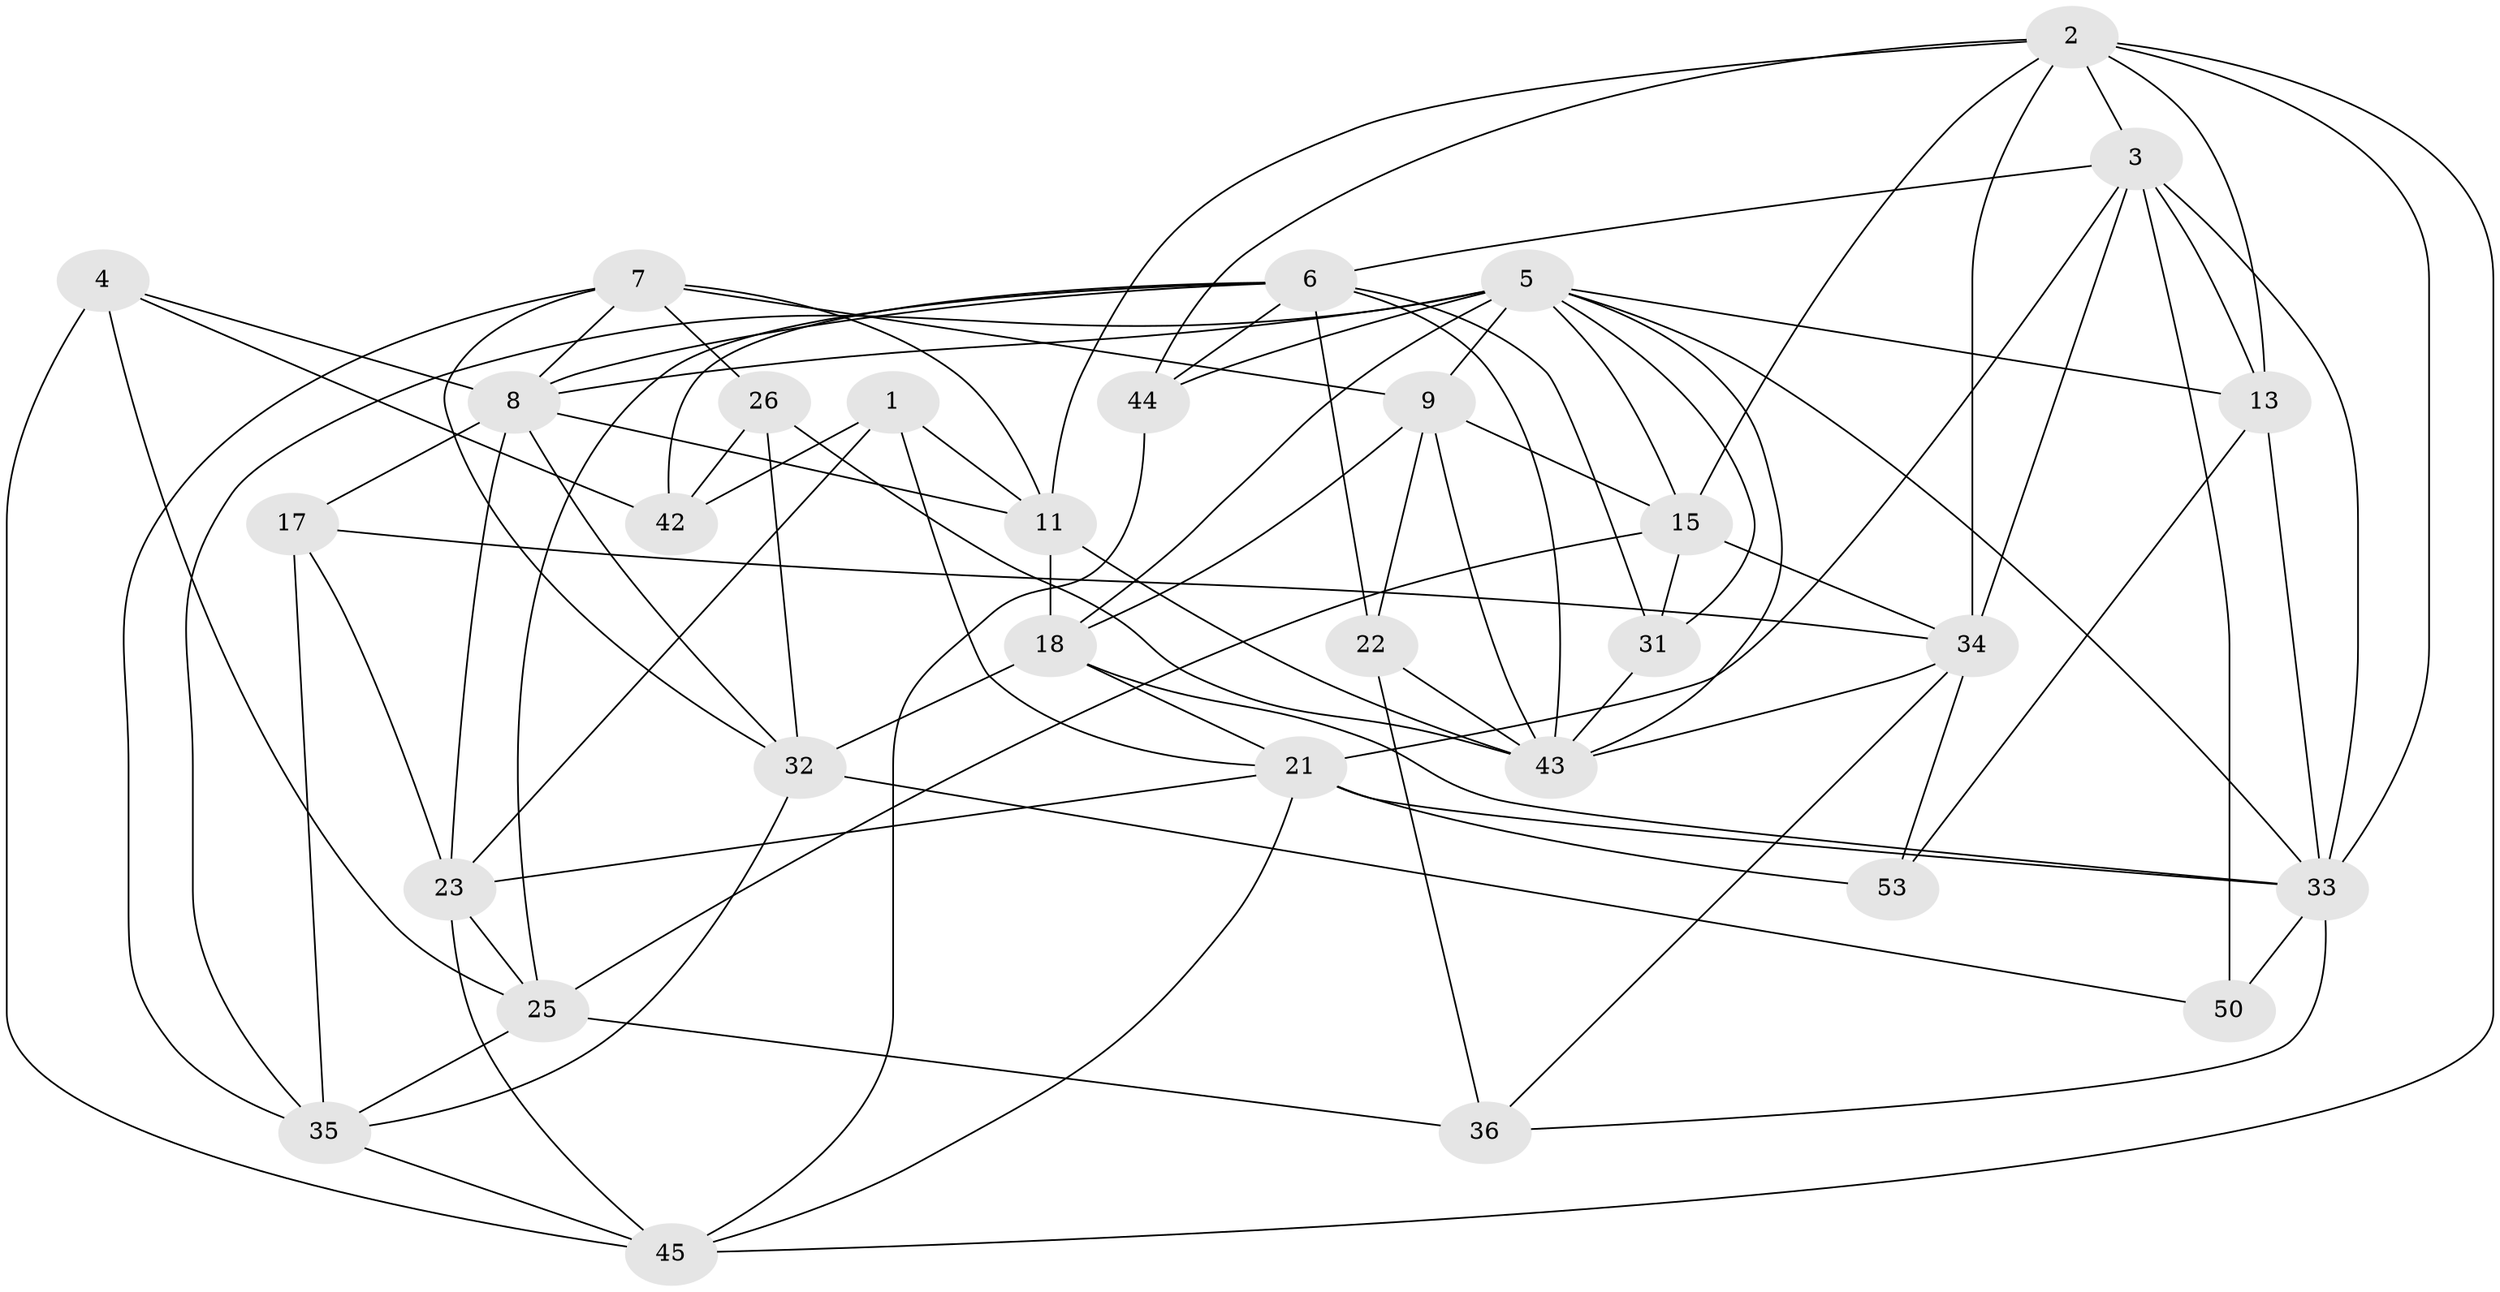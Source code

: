 // original degree distribution, {4: 1.0}
// Generated by graph-tools (version 1.1) at 2025/16/03/09/25 04:16:38]
// undirected, 31 vertices, 89 edges
graph export_dot {
graph [start="1"]
  node [color=gray90,style=filled];
  1;
  2 [super="+19"];
  3 [super="+46+28"];
  4;
  5 [super="+14+10+52"];
  6 [super="+12"];
  7 [super="+48"];
  8 [super="+29+24"];
  9 [super="+59"];
  11 [super="+38"];
  13 [super="+56"];
  15 [super="+39"];
  17;
  18 [super="+27"];
  21 [super="+30"];
  22;
  23 [super="+61"];
  25 [super="+49"];
  26;
  31;
  32 [super="+51"];
  33 [super="+37"];
  34 [super="+58"];
  35 [super="+40"];
  36;
  42;
  43 [super="+57+54"];
  44;
  45 [super="+55"];
  50;
  53;
  1 -- 42;
  1 -- 11;
  1 -- 23;
  1 -- 21;
  2 -- 34 [weight=2];
  2 -- 3;
  2 -- 44;
  2 -- 13 [weight=2];
  2 -- 15;
  2 -- 33;
  2 -- 45;
  2 -- 11;
  3 -- 50 [weight=2];
  3 -- 34;
  3 -- 6;
  3 -- 33;
  3 -- 21;
  3 -- 13;
  4 -- 42;
  4 -- 8;
  4 -- 25;
  4 -- 45;
  5 -- 33;
  5 -- 35;
  5 -- 44;
  5 -- 9;
  5 -- 43;
  5 -- 31;
  5 -- 8;
  5 -- 18;
  5 -- 13;
  5 -- 15;
  6 -- 25;
  6 -- 43;
  6 -- 42;
  6 -- 22;
  6 -- 8;
  6 -- 44;
  6 -- 31;
  7 -- 26;
  7 -- 9;
  7 -- 32;
  7 -- 8;
  7 -- 35;
  7 -- 11;
  8 -- 17;
  8 -- 11;
  8 -- 23;
  8 -- 32;
  9 -- 43;
  9 -- 18;
  9 -- 22;
  9 -- 15;
  11 -- 18;
  11 -- 43;
  13 -- 53;
  13 -- 33;
  15 -- 34;
  15 -- 25;
  15 -- 31;
  17 -- 23;
  17 -- 34;
  17 -- 35;
  18 -- 21;
  18 -- 32;
  18 -- 33;
  21 -- 53 [weight=2];
  21 -- 33;
  21 -- 23;
  21 -- 45;
  22 -- 36;
  22 -- 43;
  23 -- 45;
  23 -- 25;
  25 -- 35;
  25 -- 36;
  26 -- 42;
  26 -- 32;
  26 -- 43;
  31 -- 43;
  32 -- 50;
  32 -- 35;
  33 -- 36;
  33 -- 50;
  34 -- 36;
  34 -- 53;
  34 -- 43;
  35 -- 45;
  44 -- 45;
}
